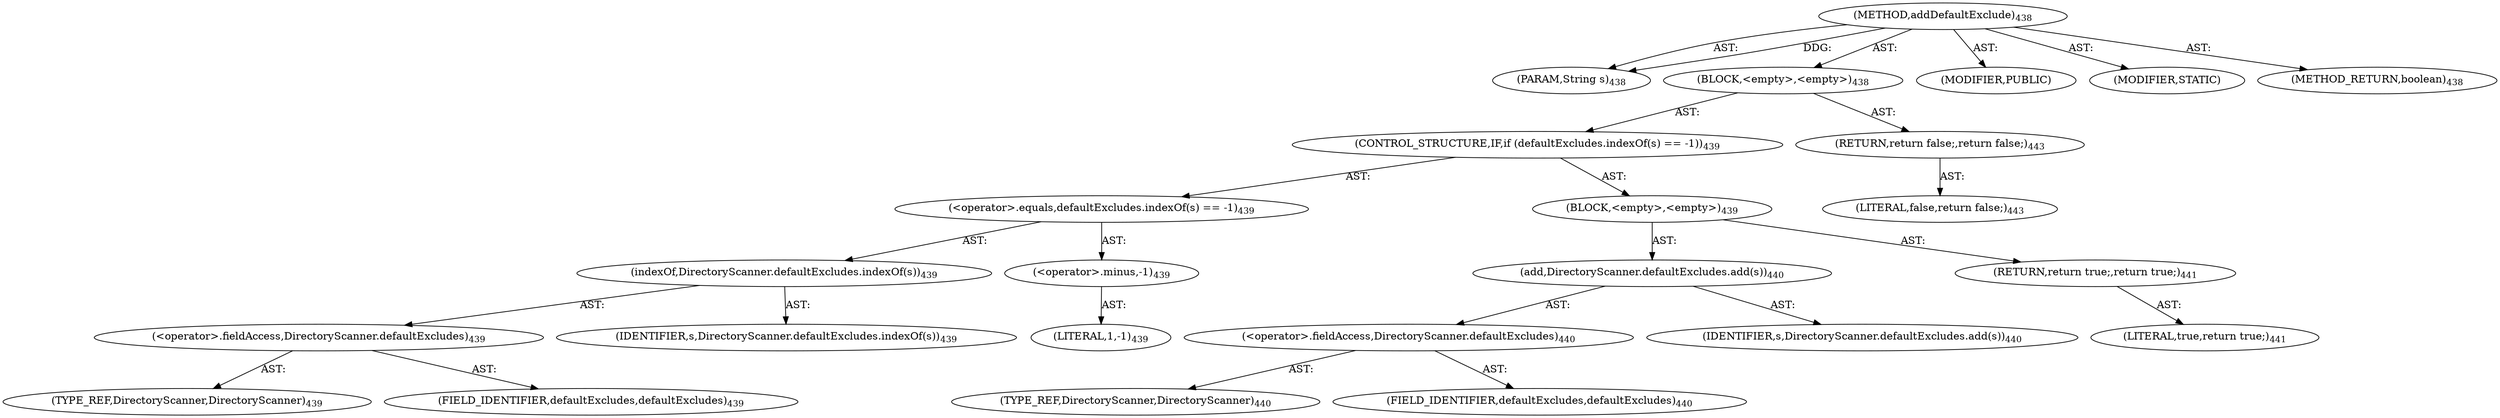 digraph "addDefaultExclude" {  
"111669149704" [label = <(METHOD,addDefaultExclude)<SUB>438</SUB>> ]
"115964117034" [label = <(PARAM,String s)<SUB>438</SUB>> ]
"25769803784" [label = <(BLOCK,&lt;empty&gt;,&lt;empty&gt;)<SUB>438</SUB>> ]
"47244640256" [label = <(CONTROL_STRUCTURE,IF,if (defaultExcludes.indexOf(s) == -1))<SUB>439</SUB>> ]
"30064771104" [label = <(&lt;operator&gt;.equals,defaultExcludes.indexOf(s) == -1)<SUB>439</SUB>> ]
"30064771105" [label = <(indexOf,DirectoryScanner.defaultExcludes.indexOf(s))<SUB>439</SUB>> ]
"30064771106" [label = <(&lt;operator&gt;.fieldAccess,DirectoryScanner.defaultExcludes)<SUB>439</SUB>> ]
"180388626435" [label = <(TYPE_REF,DirectoryScanner,DirectoryScanner)<SUB>439</SUB>> ]
"55834574859" [label = <(FIELD_IDENTIFIER,defaultExcludes,defaultExcludes)<SUB>439</SUB>> ]
"68719476828" [label = <(IDENTIFIER,s,DirectoryScanner.defaultExcludes.indexOf(s))<SUB>439</SUB>> ]
"30064771107" [label = <(&lt;operator&gt;.minus,-1)<SUB>439</SUB>> ]
"90194313221" [label = <(LITERAL,1,-1)<SUB>439</SUB>> ]
"25769803785" [label = <(BLOCK,&lt;empty&gt;,&lt;empty&gt;)<SUB>439</SUB>> ]
"30064771108" [label = <(add,DirectoryScanner.defaultExcludes.add(s))<SUB>440</SUB>> ]
"30064771109" [label = <(&lt;operator&gt;.fieldAccess,DirectoryScanner.defaultExcludes)<SUB>440</SUB>> ]
"180388626436" [label = <(TYPE_REF,DirectoryScanner,DirectoryScanner)<SUB>440</SUB>> ]
"55834574860" [label = <(FIELD_IDENTIFIER,defaultExcludes,defaultExcludes)<SUB>440</SUB>> ]
"68719476829" [label = <(IDENTIFIER,s,DirectoryScanner.defaultExcludes.add(s))<SUB>440</SUB>> ]
"146028888071" [label = <(RETURN,return true;,return true;)<SUB>441</SUB>> ]
"90194313222" [label = <(LITERAL,true,return true;)<SUB>441</SUB>> ]
"146028888072" [label = <(RETURN,return false;,return false;)<SUB>443</SUB>> ]
"90194313223" [label = <(LITERAL,false,return false;)<SUB>443</SUB>> ]
"133143986216" [label = <(MODIFIER,PUBLIC)> ]
"133143986217" [label = <(MODIFIER,STATIC)> ]
"128849018888" [label = <(METHOD_RETURN,boolean)<SUB>438</SUB>> ]
  "111669149704" -> "115964117034"  [ label = "AST: "] 
  "111669149704" -> "25769803784"  [ label = "AST: "] 
  "111669149704" -> "133143986216"  [ label = "AST: "] 
  "111669149704" -> "133143986217"  [ label = "AST: "] 
  "111669149704" -> "128849018888"  [ label = "AST: "] 
  "25769803784" -> "47244640256"  [ label = "AST: "] 
  "25769803784" -> "146028888072"  [ label = "AST: "] 
  "47244640256" -> "30064771104"  [ label = "AST: "] 
  "47244640256" -> "25769803785"  [ label = "AST: "] 
  "30064771104" -> "30064771105"  [ label = "AST: "] 
  "30064771104" -> "30064771107"  [ label = "AST: "] 
  "30064771105" -> "30064771106"  [ label = "AST: "] 
  "30064771105" -> "68719476828"  [ label = "AST: "] 
  "30064771106" -> "180388626435"  [ label = "AST: "] 
  "30064771106" -> "55834574859"  [ label = "AST: "] 
  "30064771107" -> "90194313221"  [ label = "AST: "] 
  "25769803785" -> "30064771108"  [ label = "AST: "] 
  "25769803785" -> "146028888071"  [ label = "AST: "] 
  "30064771108" -> "30064771109"  [ label = "AST: "] 
  "30064771108" -> "68719476829"  [ label = "AST: "] 
  "30064771109" -> "180388626436"  [ label = "AST: "] 
  "30064771109" -> "55834574860"  [ label = "AST: "] 
  "146028888071" -> "90194313222"  [ label = "AST: "] 
  "146028888072" -> "90194313223"  [ label = "AST: "] 
  "111669149704" -> "115964117034"  [ label = "DDG: "] 
}
